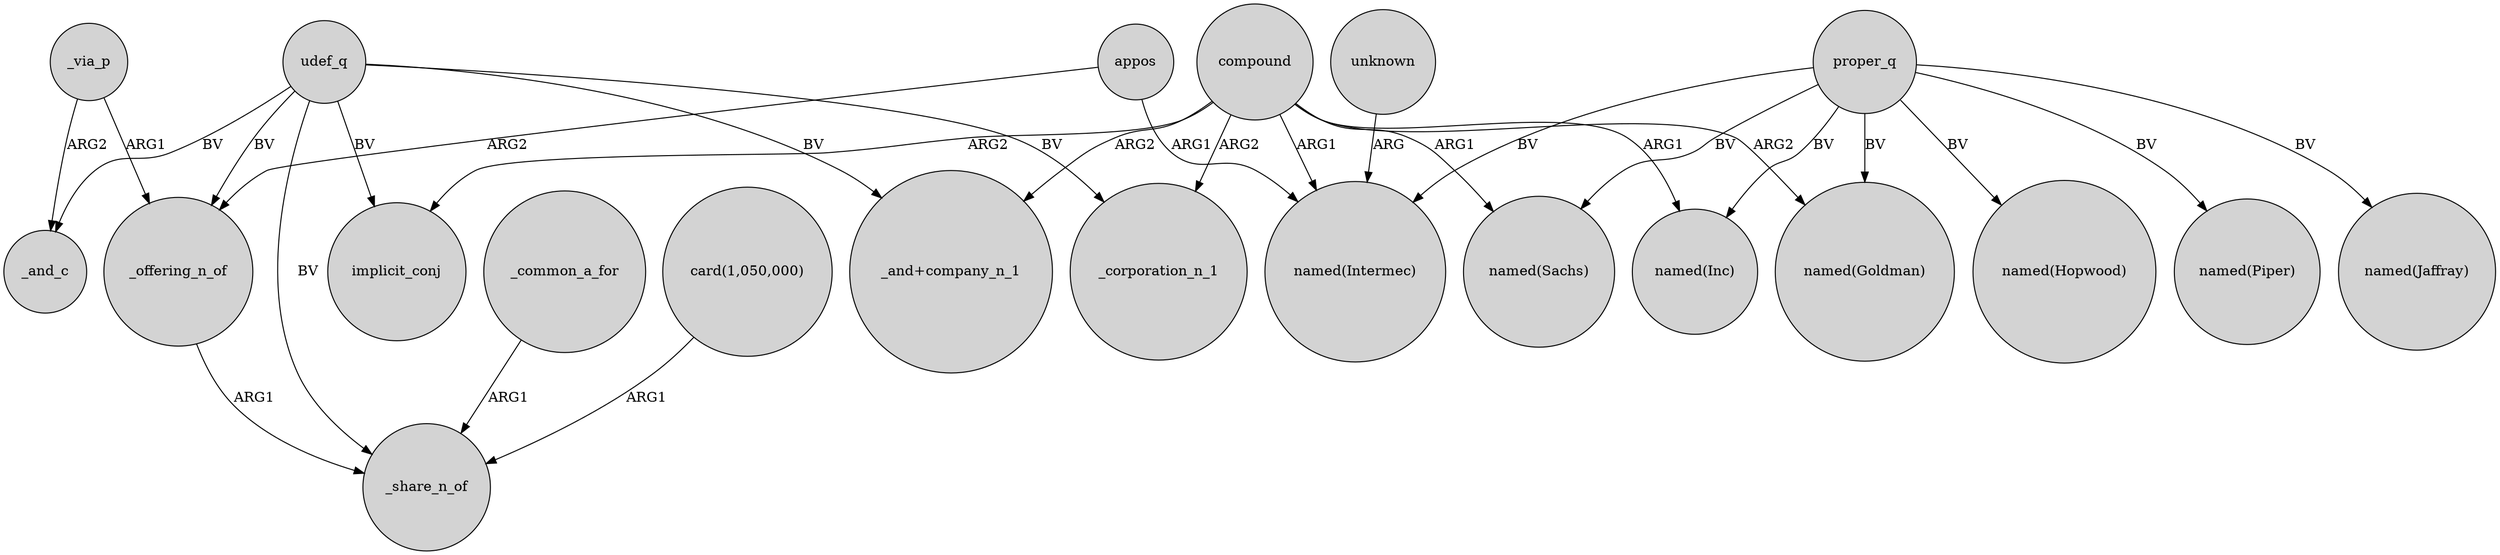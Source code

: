 digraph {
	node [shape=circle style=filled]
	unknown -> "named(Intermec)" [label=ARG]
	compound -> implicit_conj [label=ARG2]
	proper_q -> "named(Jaffray)" [label=BV]
	_via_p -> _offering_n_of [label=ARG1]
	_offering_n_of -> _share_n_of [label=ARG1]
	compound -> "named(Sachs)" [label=ARG1]
	compound -> _corporation_n_1 [label=ARG2]
	udef_q -> implicit_conj [label=BV]
	_via_p -> _and_c [label=ARG2]
	proper_q -> "named(Goldman)" [label=BV]
	udef_q -> _corporation_n_1 [label=BV]
	proper_q -> "named(Inc)" [label=BV]
	appos -> "named(Intermec)" [label=ARG1]
	udef_q -> _offering_n_of [label=BV]
	compound -> "_and+company_n_1" [label=ARG2]
	compound -> "named(Intermec)" [label=ARG1]
	compound -> "named(Goldman)" [label=ARG2]
	compound -> "named(Inc)" [label=ARG1]
	_common_a_for -> _share_n_of [label=ARG1]
	udef_q -> _share_n_of [label=BV]
	proper_q -> "named(Sachs)" [label=BV]
	proper_q -> "named(Intermec)" [label=BV]
	udef_q -> "_and+company_n_1" [label=BV]
	"card(1,050,000)" -> _share_n_of [label=ARG1]
	proper_q -> "named(Hopwood)" [label=BV]
	appos -> _offering_n_of [label=ARG2]
	udef_q -> _and_c [label=BV]
	proper_q -> "named(Piper)" [label=BV]
}
